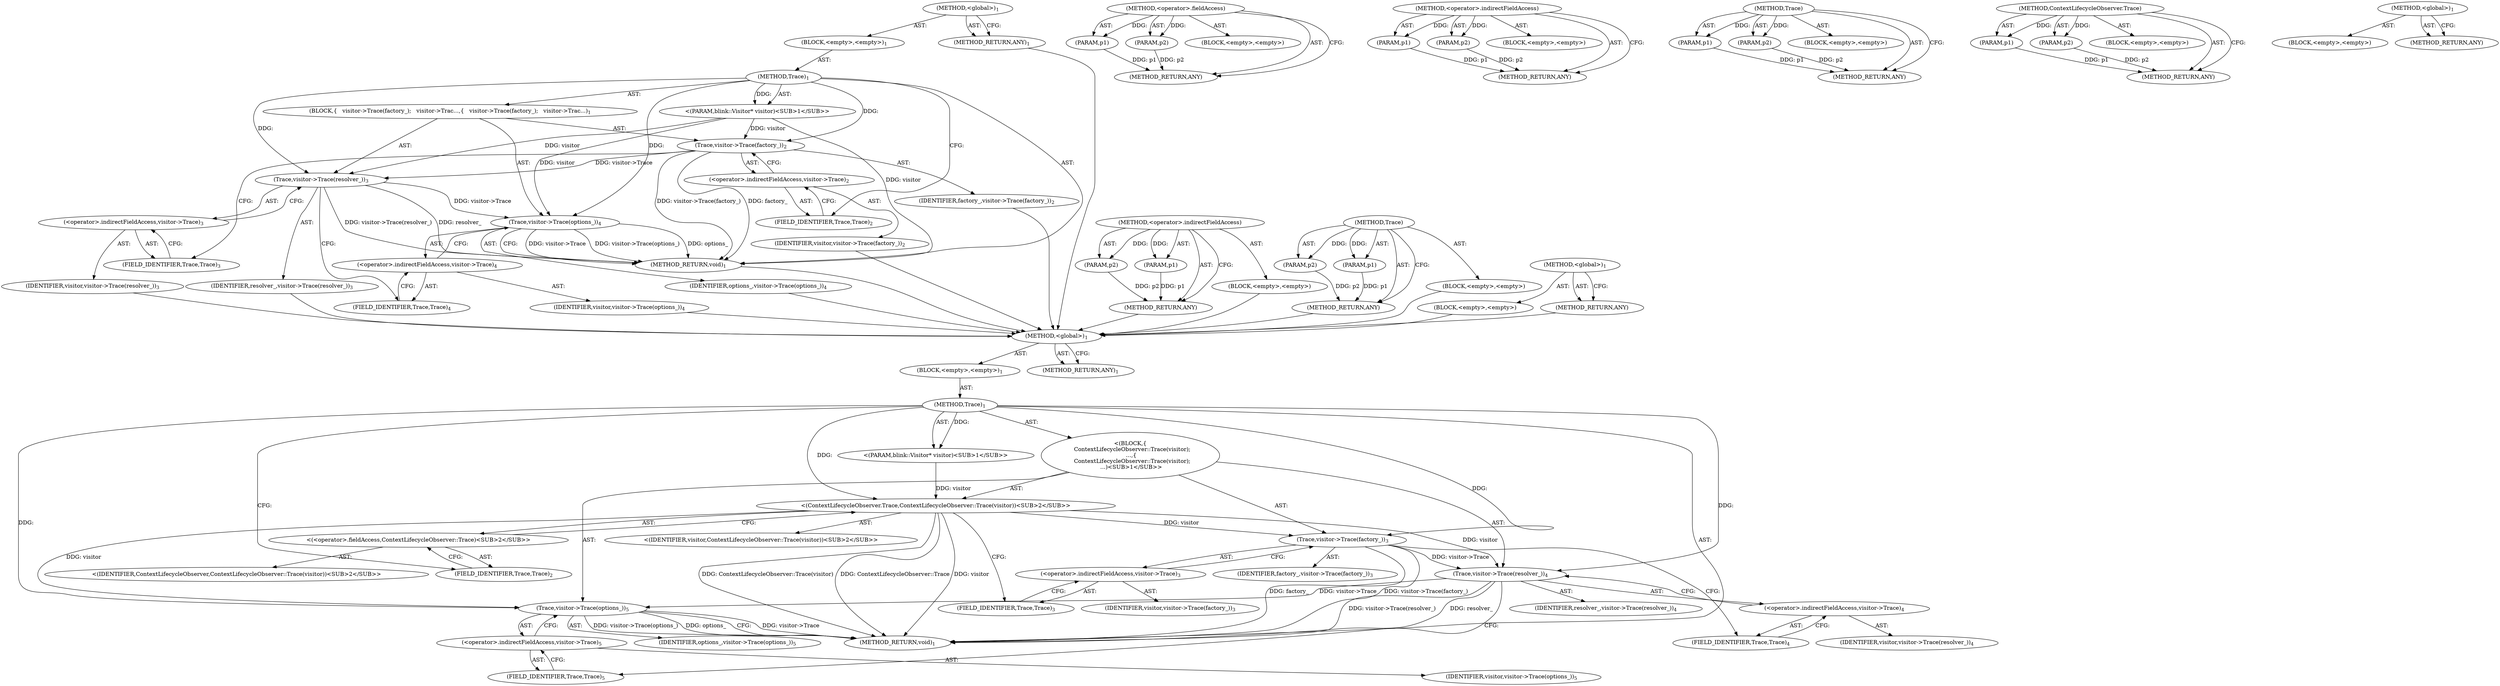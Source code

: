 digraph "&lt;global&gt;" {
vulnerable_6 [label=<(METHOD,&lt;global&gt;)<SUB>1</SUB>>];
vulnerable_7 [label=<(BLOCK,&lt;empty&gt;,&lt;empty&gt;)<SUB>1</SUB>>];
vulnerable_8 [label=<(METHOD,Trace)<SUB>1</SUB>>];
vulnerable_9 [label="<(PARAM,blink::Visitor* visitor)<SUB>1</SUB>>"];
vulnerable_10 [label=<(BLOCK,{
   visitor-&gt;Trace(factory_);
   visitor-&gt;Trac...,{
   visitor-&gt;Trace(factory_);
   visitor-&gt;Trac...)<SUB>1</SUB>>];
vulnerable_11 [label=<(Trace,visitor-&gt;Trace(factory_))<SUB>2</SUB>>];
vulnerable_12 [label=<(&lt;operator&gt;.indirectFieldAccess,visitor-&gt;Trace)<SUB>2</SUB>>];
vulnerable_13 [label=<(IDENTIFIER,visitor,visitor-&gt;Trace(factory_))<SUB>2</SUB>>];
vulnerable_14 [label=<(FIELD_IDENTIFIER,Trace,Trace)<SUB>2</SUB>>];
vulnerable_15 [label=<(IDENTIFIER,factory_,visitor-&gt;Trace(factory_))<SUB>2</SUB>>];
vulnerable_16 [label=<(Trace,visitor-&gt;Trace(resolver_))<SUB>3</SUB>>];
vulnerable_17 [label=<(&lt;operator&gt;.indirectFieldAccess,visitor-&gt;Trace)<SUB>3</SUB>>];
vulnerable_18 [label=<(IDENTIFIER,visitor,visitor-&gt;Trace(resolver_))<SUB>3</SUB>>];
vulnerable_19 [label=<(FIELD_IDENTIFIER,Trace,Trace)<SUB>3</SUB>>];
vulnerable_20 [label=<(IDENTIFIER,resolver_,visitor-&gt;Trace(resolver_))<SUB>3</SUB>>];
vulnerable_21 [label=<(Trace,visitor-&gt;Trace(options_))<SUB>4</SUB>>];
vulnerable_22 [label=<(&lt;operator&gt;.indirectFieldAccess,visitor-&gt;Trace)<SUB>4</SUB>>];
vulnerable_23 [label=<(IDENTIFIER,visitor,visitor-&gt;Trace(options_))<SUB>4</SUB>>];
vulnerable_24 [label=<(FIELD_IDENTIFIER,Trace,Trace)<SUB>4</SUB>>];
vulnerable_25 [label=<(IDENTIFIER,options_,visitor-&gt;Trace(options_))<SUB>4</SUB>>];
vulnerable_26 [label=<(METHOD_RETURN,void)<SUB>1</SUB>>];
vulnerable_28 [label=<(METHOD_RETURN,ANY)<SUB>1</SUB>>];
vulnerable_48 [label=<(METHOD,&lt;operator&gt;.indirectFieldAccess)>];
vulnerable_49 [label=<(PARAM,p1)>];
vulnerable_50 [label=<(PARAM,p2)>];
vulnerable_51 [label=<(BLOCK,&lt;empty&gt;,&lt;empty&gt;)>];
vulnerable_52 [label=<(METHOD_RETURN,ANY)>];
vulnerable_43 [label=<(METHOD,Trace)>];
vulnerable_44 [label=<(PARAM,p1)>];
vulnerable_45 [label=<(PARAM,p2)>];
vulnerable_46 [label=<(BLOCK,&lt;empty&gt;,&lt;empty&gt;)>];
vulnerable_47 [label=<(METHOD_RETURN,ANY)>];
vulnerable_37 [label=<(METHOD,&lt;global&gt;)<SUB>1</SUB>>];
vulnerable_38 [label=<(BLOCK,&lt;empty&gt;,&lt;empty&gt;)>];
vulnerable_39 [label=<(METHOD_RETURN,ANY)>];
fixed_6 [label=<(METHOD,&lt;global&gt;)<SUB>1</SUB>>];
fixed_7 [label=<(BLOCK,&lt;empty&gt;,&lt;empty&gt;)<SUB>1</SUB>>];
fixed_8 [label=<(METHOD,Trace)<SUB>1</SUB>>];
fixed_9 [label="<(PARAM,blink::Visitor* visitor)<SUB>1</SUB>>"];
fixed_10 [label="<(BLOCK,{
  ContextLifecycleObserver::Trace(visitor);
 ...,{
  ContextLifecycleObserver::Trace(visitor);
 ...)<SUB>1</SUB>>"];
fixed_11 [label="<(ContextLifecycleObserver.Trace,ContextLifecycleObserver::Trace(visitor))<SUB>2</SUB>>"];
fixed_12 [label="<(&lt;operator&gt;.fieldAccess,ContextLifecycleObserver::Trace)<SUB>2</SUB>>"];
fixed_13 [label="<(IDENTIFIER,ContextLifecycleObserver,ContextLifecycleObserver::Trace(visitor))<SUB>2</SUB>>"];
fixed_14 [label=<(FIELD_IDENTIFIER,Trace,Trace)<SUB>2</SUB>>];
fixed_15 [label="<(IDENTIFIER,visitor,ContextLifecycleObserver::Trace(visitor))<SUB>2</SUB>>"];
fixed_16 [label=<(Trace,visitor-&gt;Trace(factory_))<SUB>3</SUB>>];
fixed_17 [label=<(&lt;operator&gt;.indirectFieldAccess,visitor-&gt;Trace)<SUB>3</SUB>>];
fixed_18 [label=<(IDENTIFIER,visitor,visitor-&gt;Trace(factory_))<SUB>3</SUB>>];
fixed_19 [label=<(FIELD_IDENTIFIER,Trace,Trace)<SUB>3</SUB>>];
fixed_20 [label=<(IDENTIFIER,factory_,visitor-&gt;Trace(factory_))<SUB>3</SUB>>];
fixed_21 [label=<(Trace,visitor-&gt;Trace(resolver_))<SUB>4</SUB>>];
fixed_22 [label=<(&lt;operator&gt;.indirectFieldAccess,visitor-&gt;Trace)<SUB>4</SUB>>];
fixed_23 [label=<(IDENTIFIER,visitor,visitor-&gt;Trace(resolver_))<SUB>4</SUB>>];
fixed_24 [label=<(FIELD_IDENTIFIER,Trace,Trace)<SUB>4</SUB>>];
fixed_25 [label=<(IDENTIFIER,resolver_,visitor-&gt;Trace(resolver_))<SUB>4</SUB>>];
fixed_26 [label=<(Trace,visitor-&gt;Trace(options_))<SUB>5</SUB>>];
fixed_27 [label=<(&lt;operator&gt;.indirectFieldAccess,visitor-&gt;Trace)<SUB>5</SUB>>];
fixed_28 [label=<(IDENTIFIER,visitor,visitor-&gt;Trace(options_))<SUB>5</SUB>>];
fixed_29 [label=<(FIELD_IDENTIFIER,Trace,Trace)<SUB>5</SUB>>];
fixed_30 [label=<(IDENTIFIER,options_,visitor-&gt;Trace(options_))<SUB>5</SUB>>];
fixed_31 [label=<(METHOD_RETURN,void)<SUB>1</SUB>>];
fixed_33 [label=<(METHOD_RETURN,ANY)<SUB>1</SUB>>];
fixed_53 [label=<(METHOD,&lt;operator&gt;.fieldAccess)>];
fixed_54 [label=<(PARAM,p1)>];
fixed_55 [label=<(PARAM,p2)>];
fixed_56 [label=<(BLOCK,&lt;empty&gt;,&lt;empty&gt;)>];
fixed_57 [label=<(METHOD_RETURN,ANY)>];
fixed_63 [label=<(METHOD,&lt;operator&gt;.indirectFieldAccess)>];
fixed_64 [label=<(PARAM,p1)>];
fixed_65 [label=<(PARAM,p2)>];
fixed_66 [label=<(BLOCK,&lt;empty&gt;,&lt;empty&gt;)>];
fixed_67 [label=<(METHOD_RETURN,ANY)>];
fixed_58 [label=<(METHOD,Trace)>];
fixed_59 [label=<(PARAM,p1)>];
fixed_60 [label=<(PARAM,p2)>];
fixed_61 [label=<(BLOCK,&lt;empty&gt;,&lt;empty&gt;)>];
fixed_62 [label=<(METHOD_RETURN,ANY)>];
fixed_48 [label=<(METHOD,ContextLifecycleObserver.Trace)>];
fixed_49 [label=<(PARAM,p1)>];
fixed_50 [label=<(PARAM,p2)>];
fixed_51 [label=<(BLOCK,&lt;empty&gt;,&lt;empty&gt;)>];
fixed_52 [label=<(METHOD_RETURN,ANY)>];
fixed_42 [label=<(METHOD,&lt;global&gt;)<SUB>1</SUB>>];
fixed_43 [label=<(BLOCK,&lt;empty&gt;,&lt;empty&gt;)>];
fixed_44 [label=<(METHOD_RETURN,ANY)>];
vulnerable_6 -> vulnerable_7  [key=0, label="AST: "];
vulnerable_6 -> vulnerable_28  [key=0, label="AST: "];
vulnerable_6 -> vulnerable_28  [key=1, label="CFG: "];
vulnerable_7 -> vulnerable_8  [key=0, label="AST: "];
vulnerable_8 -> vulnerable_9  [key=0, label="AST: "];
vulnerable_8 -> vulnerable_9  [key=1, label="DDG: "];
vulnerable_8 -> vulnerable_10  [key=0, label="AST: "];
vulnerable_8 -> vulnerable_26  [key=0, label="AST: "];
vulnerable_8 -> vulnerable_14  [key=0, label="CFG: "];
vulnerable_8 -> vulnerable_11  [key=0, label="DDG: "];
vulnerable_8 -> vulnerable_16  [key=0, label="DDG: "];
vulnerable_8 -> vulnerable_21  [key=0, label="DDG: "];
vulnerable_9 -> vulnerable_26  [key=0, label="DDG: visitor"];
vulnerable_9 -> vulnerable_11  [key=0, label="DDG: visitor"];
vulnerable_9 -> vulnerable_16  [key=0, label="DDG: visitor"];
vulnerable_9 -> vulnerable_21  [key=0, label="DDG: visitor"];
vulnerable_10 -> vulnerable_11  [key=0, label="AST: "];
vulnerable_10 -> vulnerable_16  [key=0, label="AST: "];
vulnerable_10 -> vulnerable_21  [key=0, label="AST: "];
vulnerable_11 -> vulnerable_12  [key=0, label="AST: "];
vulnerable_11 -> vulnerable_15  [key=0, label="AST: "];
vulnerable_11 -> vulnerable_19  [key=0, label="CFG: "];
vulnerable_11 -> vulnerable_26  [key=0, label="DDG: visitor-&gt;Trace(factory_)"];
vulnerable_11 -> vulnerable_26  [key=1, label="DDG: factory_"];
vulnerable_11 -> vulnerable_16  [key=0, label="DDG: visitor-&gt;Trace"];
vulnerable_12 -> vulnerable_13  [key=0, label="AST: "];
vulnerable_12 -> vulnerable_14  [key=0, label="AST: "];
vulnerable_12 -> vulnerable_11  [key=0, label="CFG: "];
vulnerable_13 -> fixed_6  [key=0];
vulnerable_14 -> vulnerable_12  [key=0, label="CFG: "];
vulnerable_15 -> fixed_6  [key=0];
vulnerable_16 -> vulnerable_17  [key=0, label="AST: "];
vulnerable_16 -> vulnerable_20  [key=0, label="AST: "];
vulnerable_16 -> vulnerable_24  [key=0, label="CFG: "];
vulnerable_16 -> vulnerable_26  [key=0, label="DDG: visitor-&gt;Trace(resolver_)"];
vulnerable_16 -> vulnerable_26  [key=1, label="DDG: resolver_"];
vulnerable_16 -> vulnerable_21  [key=0, label="DDG: visitor-&gt;Trace"];
vulnerable_17 -> vulnerable_18  [key=0, label="AST: "];
vulnerable_17 -> vulnerable_19  [key=0, label="AST: "];
vulnerable_17 -> vulnerable_16  [key=0, label="CFG: "];
vulnerable_18 -> fixed_6  [key=0];
vulnerable_19 -> vulnerable_17  [key=0, label="CFG: "];
vulnerable_20 -> fixed_6  [key=0];
vulnerable_21 -> vulnerable_22  [key=0, label="AST: "];
vulnerable_21 -> vulnerable_25  [key=0, label="AST: "];
vulnerable_21 -> vulnerable_26  [key=0, label="CFG: "];
vulnerable_21 -> vulnerable_26  [key=1, label="DDG: visitor-&gt;Trace"];
vulnerable_21 -> vulnerable_26  [key=2, label="DDG: visitor-&gt;Trace(options_)"];
vulnerable_21 -> vulnerable_26  [key=3, label="DDG: options_"];
vulnerable_22 -> vulnerable_23  [key=0, label="AST: "];
vulnerable_22 -> vulnerable_24  [key=0, label="AST: "];
vulnerable_22 -> vulnerable_21  [key=0, label="CFG: "];
vulnerable_23 -> fixed_6  [key=0];
vulnerable_24 -> vulnerable_22  [key=0, label="CFG: "];
vulnerable_25 -> fixed_6  [key=0];
vulnerable_26 -> fixed_6  [key=0];
vulnerable_28 -> fixed_6  [key=0];
vulnerable_48 -> vulnerable_49  [key=0, label="AST: "];
vulnerable_48 -> vulnerable_49  [key=1, label="DDG: "];
vulnerable_48 -> vulnerable_51  [key=0, label="AST: "];
vulnerable_48 -> vulnerable_50  [key=0, label="AST: "];
vulnerable_48 -> vulnerable_50  [key=1, label="DDG: "];
vulnerable_48 -> vulnerable_52  [key=0, label="AST: "];
vulnerable_48 -> vulnerable_52  [key=1, label="CFG: "];
vulnerable_49 -> vulnerable_52  [key=0, label="DDG: p1"];
vulnerable_50 -> vulnerable_52  [key=0, label="DDG: p2"];
vulnerable_51 -> fixed_6  [key=0];
vulnerable_52 -> fixed_6  [key=0];
vulnerable_43 -> vulnerable_44  [key=0, label="AST: "];
vulnerable_43 -> vulnerable_44  [key=1, label="DDG: "];
vulnerable_43 -> vulnerable_46  [key=0, label="AST: "];
vulnerable_43 -> vulnerable_45  [key=0, label="AST: "];
vulnerable_43 -> vulnerable_45  [key=1, label="DDG: "];
vulnerable_43 -> vulnerable_47  [key=0, label="AST: "];
vulnerable_43 -> vulnerable_47  [key=1, label="CFG: "];
vulnerable_44 -> vulnerable_47  [key=0, label="DDG: p1"];
vulnerable_45 -> vulnerable_47  [key=0, label="DDG: p2"];
vulnerable_46 -> fixed_6  [key=0];
vulnerable_47 -> fixed_6  [key=0];
vulnerable_37 -> vulnerable_38  [key=0, label="AST: "];
vulnerable_37 -> vulnerable_39  [key=0, label="AST: "];
vulnerable_37 -> vulnerable_39  [key=1, label="CFG: "];
vulnerable_38 -> fixed_6  [key=0];
vulnerable_39 -> fixed_6  [key=0];
fixed_6 -> fixed_7  [key=0, label="AST: "];
fixed_6 -> fixed_33  [key=0, label="AST: "];
fixed_6 -> fixed_33  [key=1, label="CFG: "];
fixed_7 -> fixed_8  [key=0, label="AST: "];
fixed_8 -> fixed_9  [key=0, label="AST: "];
fixed_8 -> fixed_9  [key=1, label="DDG: "];
fixed_8 -> fixed_10  [key=0, label="AST: "];
fixed_8 -> fixed_31  [key=0, label="AST: "];
fixed_8 -> fixed_14  [key=0, label="CFG: "];
fixed_8 -> fixed_11  [key=0, label="DDG: "];
fixed_8 -> fixed_16  [key=0, label="DDG: "];
fixed_8 -> fixed_21  [key=0, label="DDG: "];
fixed_8 -> fixed_26  [key=0, label="DDG: "];
fixed_9 -> fixed_11  [key=0, label="DDG: visitor"];
fixed_10 -> fixed_11  [key=0, label="AST: "];
fixed_10 -> fixed_16  [key=0, label="AST: "];
fixed_10 -> fixed_21  [key=0, label="AST: "];
fixed_10 -> fixed_26  [key=0, label="AST: "];
fixed_11 -> fixed_12  [key=0, label="AST: "];
fixed_11 -> fixed_15  [key=0, label="AST: "];
fixed_11 -> fixed_19  [key=0, label="CFG: "];
fixed_11 -> fixed_31  [key=0, label="DDG: ContextLifecycleObserver::Trace"];
fixed_11 -> fixed_31  [key=1, label="DDG: visitor"];
fixed_11 -> fixed_31  [key=2, label="DDG: ContextLifecycleObserver::Trace(visitor)"];
fixed_11 -> fixed_16  [key=0, label="DDG: visitor"];
fixed_11 -> fixed_21  [key=0, label="DDG: visitor"];
fixed_11 -> fixed_26  [key=0, label="DDG: visitor"];
fixed_12 -> fixed_13  [key=0, label="AST: "];
fixed_12 -> fixed_14  [key=0, label="AST: "];
fixed_12 -> fixed_11  [key=0, label="CFG: "];
fixed_14 -> fixed_12  [key=0, label="CFG: "];
fixed_16 -> fixed_17  [key=0, label="AST: "];
fixed_16 -> fixed_20  [key=0, label="AST: "];
fixed_16 -> fixed_24  [key=0, label="CFG: "];
fixed_16 -> fixed_31  [key=0, label="DDG: visitor-&gt;Trace(factory_)"];
fixed_16 -> fixed_31  [key=1, label="DDG: factory_"];
fixed_16 -> fixed_21  [key=0, label="DDG: visitor-&gt;Trace"];
fixed_17 -> fixed_18  [key=0, label="AST: "];
fixed_17 -> fixed_19  [key=0, label="AST: "];
fixed_17 -> fixed_16  [key=0, label="CFG: "];
fixed_19 -> fixed_17  [key=0, label="CFG: "];
fixed_21 -> fixed_22  [key=0, label="AST: "];
fixed_21 -> fixed_25  [key=0, label="AST: "];
fixed_21 -> fixed_29  [key=0, label="CFG: "];
fixed_21 -> fixed_31  [key=0, label="DDG: visitor-&gt;Trace(resolver_)"];
fixed_21 -> fixed_31  [key=1, label="DDG: resolver_"];
fixed_21 -> fixed_26  [key=0, label="DDG: visitor-&gt;Trace"];
fixed_22 -> fixed_23  [key=0, label="AST: "];
fixed_22 -> fixed_24  [key=0, label="AST: "];
fixed_22 -> fixed_21  [key=0, label="CFG: "];
fixed_24 -> fixed_22  [key=0, label="CFG: "];
fixed_26 -> fixed_27  [key=0, label="AST: "];
fixed_26 -> fixed_30  [key=0, label="AST: "];
fixed_26 -> fixed_31  [key=0, label="CFG: "];
fixed_26 -> fixed_31  [key=1, label="DDG: visitor-&gt;Trace"];
fixed_26 -> fixed_31  [key=2, label="DDG: visitor-&gt;Trace(options_)"];
fixed_26 -> fixed_31  [key=3, label="DDG: options_"];
fixed_27 -> fixed_28  [key=0, label="AST: "];
fixed_27 -> fixed_29  [key=0, label="AST: "];
fixed_27 -> fixed_26  [key=0, label="CFG: "];
fixed_29 -> fixed_27  [key=0, label="CFG: "];
fixed_53 -> fixed_54  [key=0, label="AST: "];
fixed_53 -> fixed_54  [key=1, label="DDG: "];
fixed_53 -> fixed_56  [key=0, label="AST: "];
fixed_53 -> fixed_55  [key=0, label="AST: "];
fixed_53 -> fixed_55  [key=1, label="DDG: "];
fixed_53 -> fixed_57  [key=0, label="AST: "];
fixed_53 -> fixed_57  [key=1, label="CFG: "];
fixed_54 -> fixed_57  [key=0, label="DDG: p1"];
fixed_55 -> fixed_57  [key=0, label="DDG: p2"];
fixed_63 -> fixed_64  [key=0, label="AST: "];
fixed_63 -> fixed_64  [key=1, label="DDG: "];
fixed_63 -> fixed_66  [key=0, label="AST: "];
fixed_63 -> fixed_65  [key=0, label="AST: "];
fixed_63 -> fixed_65  [key=1, label="DDG: "];
fixed_63 -> fixed_67  [key=0, label="AST: "];
fixed_63 -> fixed_67  [key=1, label="CFG: "];
fixed_64 -> fixed_67  [key=0, label="DDG: p1"];
fixed_65 -> fixed_67  [key=0, label="DDG: p2"];
fixed_58 -> fixed_59  [key=0, label="AST: "];
fixed_58 -> fixed_59  [key=1, label="DDG: "];
fixed_58 -> fixed_61  [key=0, label="AST: "];
fixed_58 -> fixed_60  [key=0, label="AST: "];
fixed_58 -> fixed_60  [key=1, label="DDG: "];
fixed_58 -> fixed_62  [key=0, label="AST: "];
fixed_58 -> fixed_62  [key=1, label="CFG: "];
fixed_59 -> fixed_62  [key=0, label="DDG: p1"];
fixed_60 -> fixed_62  [key=0, label="DDG: p2"];
fixed_48 -> fixed_49  [key=0, label="AST: "];
fixed_48 -> fixed_49  [key=1, label="DDG: "];
fixed_48 -> fixed_51  [key=0, label="AST: "];
fixed_48 -> fixed_50  [key=0, label="AST: "];
fixed_48 -> fixed_50  [key=1, label="DDG: "];
fixed_48 -> fixed_52  [key=0, label="AST: "];
fixed_48 -> fixed_52  [key=1, label="CFG: "];
fixed_49 -> fixed_52  [key=0, label="DDG: p1"];
fixed_50 -> fixed_52  [key=0, label="DDG: p2"];
fixed_42 -> fixed_43  [key=0, label="AST: "];
fixed_42 -> fixed_44  [key=0, label="AST: "];
fixed_42 -> fixed_44  [key=1, label="CFG: "];
}

